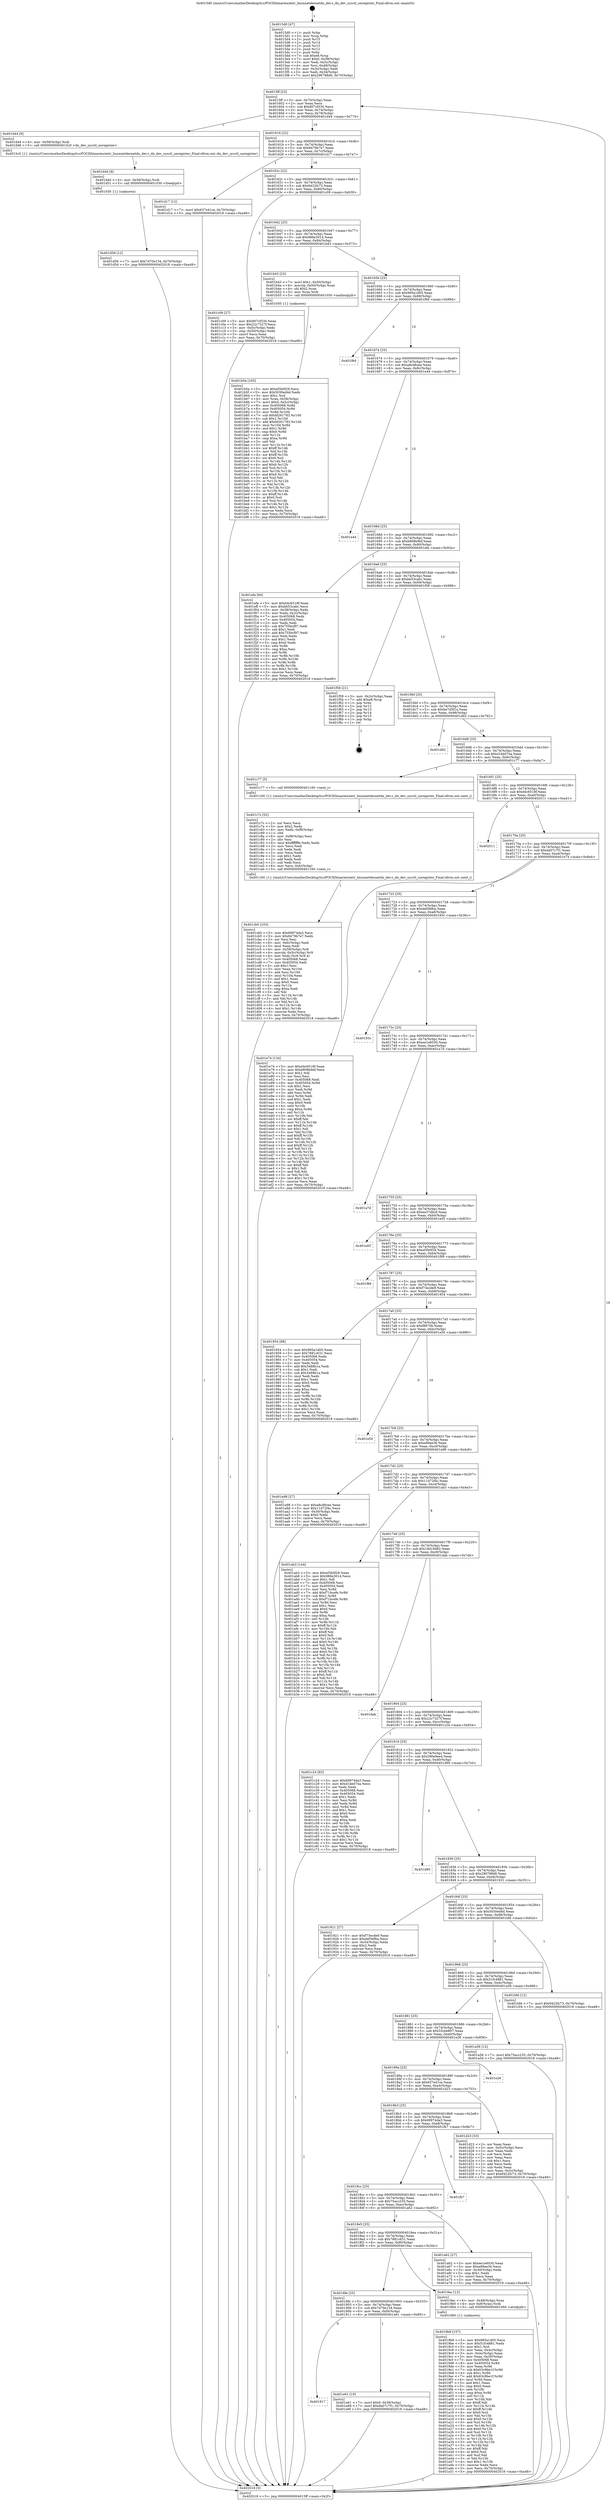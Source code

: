 digraph "0x4015d0" {
  label = "0x4015d0 (/mnt/c/Users/mathe/Desktop/tcc/POCII/binaries/extr_linuxnetdecnetdn_dev.c_dn_dev_sysctl_unregister_Final-ollvm.out::main(0))"
  labelloc = "t"
  node[shape=record]

  Entry [label="",width=0.3,height=0.3,shape=circle,fillcolor=black,style=filled]
  "0x4015ff" [label="{
     0x4015ff [23]\l
     | [instrs]\l
     &nbsp;&nbsp;0x4015ff \<+3\>: mov -0x70(%rbp),%eax\l
     &nbsp;&nbsp;0x401602 \<+2\>: mov %eax,%ecx\l
     &nbsp;&nbsp;0x401604 \<+6\>: sub $0x807cf330,%ecx\l
     &nbsp;&nbsp;0x40160a \<+3\>: mov %eax,-0x74(%rbp)\l
     &nbsp;&nbsp;0x40160d \<+3\>: mov %ecx,-0x78(%rbp)\l
     &nbsp;&nbsp;0x401610 \<+6\>: je 0000000000401d44 \<main+0x774\>\l
  }"]
  "0x401d44" [label="{
     0x401d44 [9]\l
     | [instrs]\l
     &nbsp;&nbsp;0x401d44 \<+4\>: mov -0x58(%rbp),%rdi\l
     &nbsp;&nbsp;0x401d48 \<+5\>: call 00000000004015c0 \<dn_dev_sysctl_unregister\>\l
     | [calls]\l
     &nbsp;&nbsp;0x4015c0 \{1\} (/mnt/c/Users/mathe/Desktop/tcc/POCII/binaries/extr_linuxnetdecnetdn_dev.c_dn_dev_sysctl_unregister_Final-ollvm.out::dn_dev_sysctl_unregister)\l
  }"]
  "0x401616" [label="{
     0x401616 [22]\l
     | [instrs]\l
     &nbsp;&nbsp;0x401616 \<+5\>: jmp 000000000040161b \<main+0x4b\>\l
     &nbsp;&nbsp;0x40161b \<+3\>: mov -0x74(%rbp),%eax\l
     &nbsp;&nbsp;0x40161e \<+5\>: sub $0x8479b7e7,%eax\l
     &nbsp;&nbsp;0x401623 \<+3\>: mov %eax,-0x7c(%rbp)\l
     &nbsp;&nbsp;0x401626 \<+6\>: je 0000000000401d17 \<main+0x747\>\l
  }"]
  Exit [label="",width=0.3,height=0.3,shape=circle,fillcolor=black,style=filled,peripheries=2]
  "0x401d17" [label="{
     0x401d17 [12]\l
     | [instrs]\l
     &nbsp;&nbsp;0x401d17 \<+7\>: movl $0x637e41ce,-0x70(%rbp)\l
     &nbsp;&nbsp;0x401d1e \<+5\>: jmp 0000000000402018 \<main+0xa48\>\l
  }"]
  "0x40162c" [label="{
     0x40162c [22]\l
     | [instrs]\l
     &nbsp;&nbsp;0x40162c \<+5\>: jmp 0000000000401631 \<main+0x61\>\l
     &nbsp;&nbsp;0x401631 \<+3\>: mov -0x74(%rbp),%eax\l
     &nbsp;&nbsp;0x401634 \<+5\>: sub $0x9422fc73,%eax\l
     &nbsp;&nbsp;0x401639 \<+3\>: mov %eax,-0x80(%rbp)\l
     &nbsp;&nbsp;0x40163c \<+6\>: je 0000000000401c09 \<main+0x639\>\l
  }"]
  "0x401917" [label="{
     0x401917\l
  }", style=dashed]
  "0x401c09" [label="{
     0x401c09 [27]\l
     | [instrs]\l
     &nbsp;&nbsp;0x401c09 \<+5\>: mov $0x807cf330,%eax\l
     &nbsp;&nbsp;0x401c0e \<+5\>: mov $0x22c7327f,%ecx\l
     &nbsp;&nbsp;0x401c13 \<+3\>: mov -0x5c(%rbp),%edx\l
     &nbsp;&nbsp;0x401c16 \<+3\>: cmp -0x50(%rbp),%edx\l
     &nbsp;&nbsp;0x401c19 \<+3\>: cmovl %ecx,%eax\l
     &nbsp;&nbsp;0x401c1c \<+3\>: mov %eax,-0x70(%rbp)\l
     &nbsp;&nbsp;0x401c1f \<+5\>: jmp 0000000000402018 \<main+0xa48\>\l
  }"]
  "0x401642" [label="{
     0x401642 [25]\l
     | [instrs]\l
     &nbsp;&nbsp;0x401642 \<+5\>: jmp 0000000000401647 \<main+0x77\>\l
     &nbsp;&nbsp;0x401647 \<+3\>: mov -0x74(%rbp),%eax\l
     &nbsp;&nbsp;0x40164a \<+5\>: sub $0x986e3014,%eax\l
     &nbsp;&nbsp;0x40164f \<+6\>: mov %eax,-0x84(%rbp)\l
     &nbsp;&nbsp;0x401655 \<+6\>: je 0000000000401b43 \<main+0x573\>\l
  }"]
  "0x401e61" [label="{
     0x401e61 [19]\l
     | [instrs]\l
     &nbsp;&nbsp;0x401e61 \<+7\>: movl $0x0,-0x38(%rbp)\l
     &nbsp;&nbsp;0x401e68 \<+7\>: movl $0xda07c7f1,-0x70(%rbp)\l
     &nbsp;&nbsp;0x401e6f \<+5\>: jmp 0000000000402018 \<main+0xa48\>\l
  }"]
  "0x401b43" [label="{
     0x401b43 [23]\l
     | [instrs]\l
     &nbsp;&nbsp;0x401b43 \<+7\>: movl $0x1,-0x50(%rbp)\l
     &nbsp;&nbsp;0x401b4a \<+4\>: movslq -0x50(%rbp),%rax\l
     &nbsp;&nbsp;0x401b4e \<+4\>: shl $0x2,%rax\l
     &nbsp;&nbsp;0x401b52 \<+3\>: mov %rax,%rdi\l
     &nbsp;&nbsp;0x401b55 \<+5\>: call 0000000000401050 \<malloc@plt\>\l
     | [calls]\l
     &nbsp;&nbsp;0x401050 \{1\} (unknown)\l
  }"]
  "0x40165b" [label="{
     0x40165b [25]\l
     | [instrs]\l
     &nbsp;&nbsp;0x40165b \<+5\>: jmp 0000000000401660 \<main+0x90\>\l
     &nbsp;&nbsp;0x401660 \<+3\>: mov -0x74(%rbp),%eax\l
     &nbsp;&nbsp;0x401663 \<+5\>: sub $0x995a1d05,%eax\l
     &nbsp;&nbsp;0x401668 \<+6\>: mov %eax,-0x88(%rbp)\l
     &nbsp;&nbsp;0x40166e \<+6\>: je 0000000000401f6d \<main+0x99d\>\l
  }"]
  "0x401d56" [label="{
     0x401d56 [12]\l
     | [instrs]\l
     &nbsp;&nbsp;0x401d56 \<+7\>: movl $0x7d70e134,-0x70(%rbp)\l
     &nbsp;&nbsp;0x401d5d \<+5\>: jmp 0000000000402018 \<main+0xa48\>\l
  }"]
  "0x401f6d" [label="{
     0x401f6d\l
  }", style=dashed]
  "0x401674" [label="{
     0x401674 [25]\l
     | [instrs]\l
     &nbsp;&nbsp;0x401674 \<+5\>: jmp 0000000000401679 \<main+0xa9\>\l
     &nbsp;&nbsp;0x401679 \<+3\>: mov -0x74(%rbp),%eax\l
     &nbsp;&nbsp;0x40167c \<+5\>: sub $0xa8cd8cee,%eax\l
     &nbsp;&nbsp;0x401681 \<+6\>: mov %eax,-0x8c(%rbp)\l
     &nbsp;&nbsp;0x401687 \<+6\>: je 0000000000401e44 \<main+0x874\>\l
  }"]
  "0x401d4d" [label="{
     0x401d4d [9]\l
     | [instrs]\l
     &nbsp;&nbsp;0x401d4d \<+4\>: mov -0x58(%rbp),%rdi\l
     &nbsp;&nbsp;0x401d51 \<+5\>: call 0000000000401030 \<free@plt\>\l
     | [calls]\l
     &nbsp;&nbsp;0x401030 \{1\} (unknown)\l
  }"]
  "0x401e44" [label="{
     0x401e44\l
  }", style=dashed]
  "0x40168d" [label="{
     0x40168d [25]\l
     | [instrs]\l
     &nbsp;&nbsp;0x40168d \<+5\>: jmp 0000000000401692 \<main+0xc2\>\l
     &nbsp;&nbsp;0x401692 \<+3\>: mov -0x74(%rbp),%eax\l
     &nbsp;&nbsp;0x401695 \<+5\>: sub $0xb808b9ef,%eax\l
     &nbsp;&nbsp;0x40169a \<+6\>: mov %eax,-0x90(%rbp)\l
     &nbsp;&nbsp;0x4016a0 \<+6\>: je 0000000000401efa \<main+0x92a\>\l
  }"]
  "0x401cb0" [label="{
     0x401cb0 [103]\l
     | [instrs]\l
     &nbsp;&nbsp;0x401cb0 \<+5\>: mov $0x69974da3,%ecx\l
     &nbsp;&nbsp;0x401cb5 \<+5\>: mov $0x8479b7e7,%edx\l
     &nbsp;&nbsp;0x401cba \<+2\>: xor %esi,%esi\l
     &nbsp;&nbsp;0x401cbc \<+6\>: mov -0xfc(%rbp),%edi\l
     &nbsp;&nbsp;0x401cc2 \<+3\>: imul %eax,%edi\l
     &nbsp;&nbsp;0x401cc5 \<+4\>: mov -0x58(%rbp),%r8\l
     &nbsp;&nbsp;0x401cc9 \<+4\>: movslq -0x5c(%rbp),%r9\l
     &nbsp;&nbsp;0x401ccd \<+4\>: mov %edi,(%r8,%r9,4)\l
     &nbsp;&nbsp;0x401cd1 \<+7\>: mov 0x405068,%eax\l
     &nbsp;&nbsp;0x401cd8 \<+7\>: mov 0x405054,%edi\l
     &nbsp;&nbsp;0x401cdf \<+3\>: sub $0x1,%esi\l
     &nbsp;&nbsp;0x401ce2 \<+3\>: mov %eax,%r10d\l
     &nbsp;&nbsp;0x401ce5 \<+3\>: add %esi,%r10d\l
     &nbsp;&nbsp;0x401ce8 \<+4\>: imul %r10d,%eax\l
     &nbsp;&nbsp;0x401cec \<+3\>: and $0x1,%eax\l
     &nbsp;&nbsp;0x401cef \<+3\>: cmp $0x0,%eax\l
     &nbsp;&nbsp;0x401cf2 \<+4\>: sete %r11b\l
     &nbsp;&nbsp;0x401cf6 \<+3\>: cmp $0xa,%edi\l
     &nbsp;&nbsp;0x401cf9 \<+3\>: setl %bl\l
     &nbsp;&nbsp;0x401cfc \<+3\>: mov %r11b,%r14b\l
     &nbsp;&nbsp;0x401cff \<+3\>: and %bl,%r14b\l
     &nbsp;&nbsp;0x401d02 \<+3\>: xor %bl,%r11b\l
     &nbsp;&nbsp;0x401d05 \<+3\>: or %r11b,%r14b\l
     &nbsp;&nbsp;0x401d08 \<+4\>: test $0x1,%r14b\l
     &nbsp;&nbsp;0x401d0c \<+3\>: cmovne %edx,%ecx\l
     &nbsp;&nbsp;0x401d0f \<+3\>: mov %ecx,-0x70(%rbp)\l
     &nbsp;&nbsp;0x401d12 \<+5\>: jmp 0000000000402018 \<main+0xa48\>\l
  }"]
  "0x401efa" [label="{
     0x401efa [94]\l
     | [instrs]\l
     &nbsp;&nbsp;0x401efa \<+5\>: mov $0xd4c6518f,%eax\l
     &nbsp;&nbsp;0x401eff \<+5\>: mov $0xbb53cabc,%ecx\l
     &nbsp;&nbsp;0x401f04 \<+3\>: mov -0x38(%rbp),%edx\l
     &nbsp;&nbsp;0x401f07 \<+3\>: mov %edx,-0x2c(%rbp)\l
     &nbsp;&nbsp;0x401f0a \<+7\>: mov 0x405068,%edx\l
     &nbsp;&nbsp;0x401f11 \<+7\>: mov 0x405054,%esi\l
     &nbsp;&nbsp;0x401f18 \<+2\>: mov %edx,%edi\l
     &nbsp;&nbsp;0x401f1a \<+6\>: sub $0x755bcf97,%edi\l
     &nbsp;&nbsp;0x401f20 \<+3\>: sub $0x1,%edi\l
     &nbsp;&nbsp;0x401f23 \<+6\>: add $0x755bcf97,%edi\l
     &nbsp;&nbsp;0x401f29 \<+3\>: imul %edi,%edx\l
     &nbsp;&nbsp;0x401f2c \<+3\>: and $0x1,%edx\l
     &nbsp;&nbsp;0x401f2f \<+3\>: cmp $0x0,%edx\l
     &nbsp;&nbsp;0x401f32 \<+4\>: sete %r8b\l
     &nbsp;&nbsp;0x401f36 \<+3\>: cmp $0xa,%esi\l
     &nbsp;&nbsp;0x401f39 \<+4\>: setl %r9b\l
     &nbsp;&nbsp;0x401f3d \<+3\>: mov %r8b,%r10b\l
     &nbsp;&nbsp;0x401f40 \<+3\>: and %r9b,%r10b\l
     &nbsp;&nbsp;0x401f43 \<+3\>: xor %r9b,%r8b\l
     &nbsp;&nbsp;0x401f46 \<+3\>: or %r8b,%r10b\l
     &nbsp;&nbsp;0x401f49 \<+4\>: test $0x1,%r10b\l
     &nbsp;&nbsp;0x401f4d \<+3\>: cmovne %ecx,%eax\l
     &nbsp;&nbsp;0x401f50 \<+3\>: mov %eax,-0x70(%rbp)\l
     &nbsp;&nbsp;0x401f53 \<+5\>: jmp 0000000000402018 \<main+0xa48\>\l
  }"]
  "0x4016a6" [label="{
     0x4016a6 [25]\l
     | [instrs]\l
     &nbsp;&nbsp;0x4016a6 \<+5\>: jmp 00000000004016ab \<main+0xdb\>\l
     &nbsp;&nbsp;0x4016ab \<+3\>: mov -0x74(%rbp),%eax\l
     &nbsp;&nbsp;0x4016ae \<+5\>: sub $0xbb53cabc,%eax\l
     &nbsp;&nbsp;0x4016b3 \<+6\>: mov %eax,-0x94(%rbp)\l
     &nbsp;&nbsp;0x4016b9 \<+6\>: je 0000000000401f58 \<main+0x988\>\l
  }"]
  "0x401c7c" [label="{
     0x401c7c [52]\l
     | [instrs]\l
     &nbsp;&nbsp;0x401c7c \<+2\>: xor %ecx,%ecx\l
     &nbsp;&nbsp;0x401c7e \<+5\>: mov $0x2,%edx\l
     &nbsp;&nbsp;0x401c83 \<+6\>: mov %edx,-0xf8(%rbp)\l
     &nbsp;&nbsp;0x401c89 \<+1\>: cltd\l
     &nbsp;&nbsp;0x401c8a \<+6\>: mov -0xf8(%rbp),%esi\l
     &nbsp;&nbsp;0x401c90 \<+2\>: idiv %esi\l
     &nbsp;&nbsp;0x401c92 \<+6\>: imul $0xfffffffe,%edx,%edx\l
     &nbsp;&nbsp;0x401c98 \<+2\>: mov %ecx,%edi\l
     &nbsp;&nbsp;0x401c9a \<+2\>: sub %edx,%edi\l
     &nbsp;&nbsp;0x401c9c \<+2\>: mov %ecx,%edx\l
     &nbsp;&nbsp;0x401c9e \<+3\>: sub $0x1,%edx\l
     &nbsp;&nbsp;0x401ca1 \<+2\>: add %edx,%edi\l
     &nbsp;&nbsp;0x401ca3 \<+2\>: sub %edi,%ecx\l
     &nbsp;&nbsp;0x401ca5 \<+6\>: mov %ecx,-0xfc(%rbp)\l
     &nbsp;&nbsp;0x401cab \<+5\>: call 0000000000401160 \<next_i\>\l
     | [calls]\l
     &nbsp;&nbsp;0x401160 \{1\} (/mnt/c/Users/mathe/Desktop/tcc/POCII/binaries/extr_linuxnetdecnetdn_dev.c_dn_dev_sysctl_unregister_Final-ollvm.out::next_i)\l
  }"]
  "0x401f58" [label="{
     0x401f58 [21]\l
     | [instrs]\l
     &nbsp;&nbsp;0x401f58 \<+3\>: mov -0x2c(%rbp),%eax\l
     &nbsp;&nbsp;0x401f5b \<+7\>: add $0xe8,%rsp\l
     &nbsp;&nbsp;0x401f62 \<+1\>: pop %rbx\l
     &nbsp;&nbsp;0x401f63 \<+2\>: pop %r12\l
     &nbsp;&nbsp;0x401f65 \<+2\>: pop %r13\l
     &nbsp;&nbsp;0x401f67 \<+2\>: pop %r14\l
     &nbsp;&nbsp;0x401f69 \<+2\>: pop %r15\l
     &nbsp;&nbsp;0x401f6b \<+1\>: pop %rbp\l
     &nbsp;&nbsp;0x401f6c \<+1\>: ret\l
  }"]
  "0x4016bf" [label="{
     0x4016bf [25]\l
     | [instrs]\l
     &nbsp;&nbsp;0x4016bf \<+5\>: jmp 00000000004016c4 \<main+0xf4\>\l
     &nbsp;&nbsp;0x4016c4 \<+3\>: mov -0x74(%rbp),%eax\l
     &nbsp;&nbsp;0x4016c7 \<+5\>: sub $0xbe7d5f1a,%eax\l
     &nbsp;&nbsp;0x4016cc \<+6\>: mov %eax,-0x98(%rbp)\l
     &nbsp;&nbsp;0x4016d2 \<+6\>: je 0000000000401d62 \<main+0x792\>\l
  }"]
  "0x401b5a" [label="{
     0x401b5a [163]\l
     | [instrs]\l
     &nbsp;&nbsp;0x401b5a \<+5\>: mov $0xef3b0f29,%ecx\l
     &nbsp;&nbsp;0x401b5f \<+5\>: mov $0x5030ed4d,%edx\l
     &nbsp;&nbsp;0x401b64 \<+3\>: mov $0x1,%sil\l
     &nbsp;&nbsp;0x401b67 \<+4\>: mov %rax,-0x58(%rbp)\l
     &nbsp;&nbsp;0x401b6b \<+7\>: movl $0x0,-0x5c(%rbp)\l
     &nbsp;&nbsp;0x401b72 \<+8\>: mov 0x405068,%r8d\l
     &nbsp;&nbsp;0x401b7a \<+8\>: mov 0x405054,%r9d\l
     &nbsp;&nbsp;0x401b82 \<+3\>: mov %r8d,%r10d\l
     &nbsp;&nbsp;0x401b85 \<+7\>: sub $0xfd261783,%r10d\l
     &nbsp;&nbsp;0x401b8c \<+4\>: sub $0x1,%r10d\l
     &nbsp;&nbsp;0x401b90 \<+7\>: add $0xfd261783,%r10d\l
     &nbsp;&nbsp;0x401b97 \<+4\>: imul %r10d,%r8d\l
     &nbsp;&nbsp;0x401b9b \<+4\>: and $0x1,%r8d\l
     &nbsp;&nbsp;0x401b9f \<+4\>: cmp $0x0,%r8d\l
     &nbsp;&nbsp;0x401ba3 \<+4\>: sete %r11b\l
     &nbsp;&nbsp;0x401ba7 \<+4\>: cmp $0xa,%r9d\l
     &nbsp;&nbsp;0x401bab \<+3\>: setl %bl\l
     &nbsp;&nbsp;0x401bae \<+3\>: mov %r11b,%r14b\l
     &nbsp;&nbsp;0x401bb1 \<+4\>: xor $0xff,%r14b\l
     &nbsp;&nbsp;0x401bb5 \<+3\>: mov %bl,%r15b\l
     &nbsp;&nbsp;0x401bb8 \<+4\>: xor $0xff,%r15b\l
     &nbsp;&nbsp;0x401bbc \<+4\>: xor $0x0,%sil\l
     &nbsp;&nbsp;0x401bc0 \<+3\>: mov %r14b,%r12b\l
     &nbsp;&nbsp;0x401bc3 \<+4\>: and $0x0,%r12b\l
     &nbsp;&nbsp;0x401bc7 \<+3\>: and %sil,%r11b\l
     &nbsp;&nbsp;0x401bca \<+3\>: mov %r15b,%r13b\l
     &nbsp;&nbsp;0x401bcd \<+4\>: and $0x0,%r13b\l
     &nbsp;&nbsp;0x401bd1 \<+3\>: and %sil,%bl\l
     &nbsp;&nbsp;0x401bd4 \<+3\>: or %r11b,%r12b\l
     &nbsp;&nbsp;0x401bd7 \<+3\>: or %bl,%r13b\l
     &nbsp;&nbsp;0x401bda \<+3\>: xor %r13b,%r12b\l
     &nbsp;&nbsp;0x401bdd \<+3\>: or %r15b,%r14b\l
     &nbsp;&nbsp;0x401be0 \<+4\>: xor $0xff,%r14b\l
     &nbsp;&nbsp;0x401be4 \<+4\>: or $0x0,%sil\l
     &nbsp;&nbsp;0x401be8 \<+3\>: and %sil,%r14b\l
     &nbsp;&nbsp;0x401beb \<+3\>: or %r14b,%r12b\l
     &nbsp;&nbsp;0x401bee \<+4\>: test $0x1,%r12b\l
     &nbsp;&nbsp;0x401bf2 \<+3\>: cmovne %edx,%ecx\l
     &nbsp;&nbsp;0x401bf5 \<+3\>: mov %ecx,-0x70(%rbp)\l
     &nbsp;&nbsp;0x401bf8 \<+5\>: jmp 0000000000402018 \<main+0xa48\>\l
  }"]
  "0x401d62" [label="{
     0x401d62\l
  }", style=dashed]
  "0x4016d8" [label="{
     0x4016d8 [25]\l
     | [instrs]\l
     &nbsp;&nbsp;0x4016d8 \<+5\>: jmp 00000000004016dd \<main+0x10d\>\l
     &nbsp;&nbsp;0x4016dd \<+3\>: mov -0x74(%rbp),%eax\l
     &nbsp;&nbsp;0x4016e0 \<+5\>: sub $0xd1bb07ea,%eax\l
     &nbsp;&nbsp;0x4016e5 \<+6\>: mov %eax,-0x9c(%rbp)\l
     &nbsp;&nbsp;0x4016eb \<+6\>: je 0000000000401c77 \<main+0x6a7\>\l
  }"]
  "0x4019b9" [label="{
     0x4019b9 [157]\l
     | [instrs]\l
     &nbsp;&nbsp;0x4019b9 \<+5\>: mov $0x995a1d05,%ecx\l
     &nbsp;&nbsp;0x4019be \<+5\>: mov $0x51fc4881,%edx\l
     &nbsp;&nbsp;0x4019c3 \<+3\>: mov $0x1,%sil\l
     &nbsp;&nbsp;0x4019c6 \<+3\>: mov %eax,-0x4c(%rbp)\l
     &nbsp;&nbsp;0x4019c9 \<+3\>: mov -0x4c(%rbp),%eax\l
     &nbsp;&nbsp;0x4019cc \<+3\>: mov %eax,-0x30(%rbp)\l
     &nbsp;&nbsp;0x4019cf \<+7\>: mov 0x405068,%eax\l
     &nbsp;&nbsp;0x4019d6 \<+8\>: mov 0x405054,%r8d\l
     &nbsp;&nbsp;0x4019de \<+3\>: mov %eax,%r9d\l
     &nbsp;&nbsp;0x4019e1 \<+7\>: sub $0x63c9be1f,%r9d\l
     &nbsp;&nbsp;0x4019e8 \<+4\>: sub $0x1,%r9d\l
     &nbsp;&nbsp;0x4019ec \<+7\>: add $0x63c9be1f,%r9d\l
     &nbsp;&nbsp;0x4019f3 \<+4\>: imul %r9d,%eax\l
     &nbsp;&nbsp;0x4019f7 \<+3\>: and $0x1,%eax\l
     &nbsp;&nbsp;0x4019fa \<+3\>: cmp $0x0,%eax\l
     &nbsp;&nbsp;0x4019fd \<+4\>: sete %r10b\l
     &nbsp;&nbsp;0x401a01 \<+4\>: cmp $0xa,%r8d\l
     &nbsp;&nbsp;0x401a05 \<+4\>: setl %r11b\l
     &nbsp;&nbsp;0x401a09 \<+3\>: mov %r10b,%bl\l
     &nbsp;&nbsp;0x401a0c \<+3\>: xor $0xff,%bl\l
     &nbsp;&nbsp;0x401a0f \<+3\>: mov %r11b,%r14b\l
     &nbsp;&nbsp;0x401a12 \<+4\>: xor $0xff,%r14b\l
     &nbsp;&nbsp;0x401a16 \<+4\>: xor $0x0,%sil\l
     &nbsp;&nbsp;0x401a1a \<+3\>: mov %bl,%r15b\l
     &nbsp;&nbsp;0x401a1d \<+4\>: and $0x0,%r15b\l
     &nbsp;&nbsp;0x401a21 \<+3\>: and %sil,%r10b\l
     &nbsp;&nbsp;0x401a24 \<+3\>: mov %r14b,%r12b\l
     &nbsp;&nbsp;0x401a27 \<+4\>: and $0x0,%r12b\l
     &nbsp;&nbsp;0x401a2b \<+3\>: and %sil,%r11b\l
     &nbsp;&nbsp;0x401a2e \<+3\>: or %r10b,%r15b\l
     &nbsp;&nbsp;0x401a31 \<+3\>: or %r11b,%r12b\l
     &nbsp;&nbsp;0x401a34 \<+3\>: xor %r12b,%r15b\l
     &nbsp;&nbsp;0x401a37 \<+3\>: or %r14b,%bl\l
     &nbsp;&nbsp;0x401a3a \<+3\>: xor $0xff,%bl\l
     &nbsp;&nbsp;0x401a3d \<+4\>: or $0x0,%sil\l
     &nbsp;&nbsp;0x401a41 \<+3\>: and %sil,%bl\l
     &nbsp;&nbsp;0x401a44 \<+3\>: or %bl,%r15b\l
     &nbsp;&nbsp;0x401a47 \<+4\>: test $0x1,%r15b\l
     &nbsp;&nbsp;0x401a4b \<+3\>: cmovne %edx,%ecx\l
     &nbsp;&nbsp;0x401a4e \<+3\>: mov %ecx,-0x70(%rbp)\l
     &nbsp;&nbsp;0x401a51 \<+5\>: jmp 0000000000402018 \<main+0xa48\>\l
  }"]
  "0x401c77" [label="{
     0x401c77 [5]\l
     | [instrs]\l
     &nbsp;&nbsp;0x401c77 \<+5\>: call 0000000000401160 \<next_i\>\l
     | [calls]\l
     &nbsp;&nbsp;0x401160 \{1\} (/mnt/c/Users/mathe/Desktop/tcc/POCII/binaries/extr_linuxnetdecnetdn_dev.c_dn_dev_sysctl_unregister_Final-ollvm.out::next_i)\l
  }"]
  "0x4016f1" [label="{
     0x4016f1 [25]\l
     | [instrs]\l
     &nbsp;&nbsp;0x4016f1 \<+5\>: jmp 00000000004016f6 \<main+0x126\>\l
     &nbsp;&nbsp;0x4016f6 \<+3\>: mov -0x74(%rbp),%eax\l
     &nbsp;&nbsp;0x4016f9 \<+5\>: sub $0xd4c6518f,%eax\l
     &nbsp;&nbsp;0x4016fe \<+6\>: mov %eax,-0xa0(%rbp)\l
     &nbsp;&nbsp;0x401704 \<+6\>: je 0000000000402011 \<main+0xa41\>\l
  }"]
  "0x4018fe" [label="{
     0x4018fe [25]\l
     | [instrs]\l
     &nbsp;&nbsp;0x4018fe \<+5\>: jmp 0000000000401903 \<main+0x333\>\l
     &nbsp;&nbsp;0x401903 \<+3\>: mov -0x74(%rbp),%eax\l
     &nbsp;&nbsp;0x401906 \<+5\>: sub $0x7d70e134,%eax\l
     &nbsp;&nbsp;0x40190b \<+6\>: mov %eax,-0xf4(%rbp)\l
     &nbsp;&nbsp;0x401911 \<+6\>: je 0000000000401e61 \<main+0x891\>\l
  }"]
  "0x402011" [label="{
     0x402011\l
  }", style=dashed]
  "0x40170a" [label="{
     0x40170a [25]\l
     | [instrs]\l
     &nbsp;&nbsp;0x40170a \<+5\>: jmp 000000000040170f \<main+0x13f\>\l
     &nbsp;&nbsp;0x40170f \<+3\>: mov -0x74(%rbp),%eax\l
     &nbsp;&nbsp;0x401712 \<+5\>: sub $0xda07c7f1,%eax\l
     &nbsp;&nbsp;0x401717 \<+6\>: mov %eax,-0xa4(%rbp)\l
     &nbsp;&nbsp;0x40171d \<+6\>: je 0000000000401e74 \<main+0x8a4\>\l
  }"]
  "0x4019ac" [label="{
     0x4019ac [13]\l
     | [instrs]\l
     &nbsp;&nbsp;0x4019ac \<+4\>: mov -0x48(%rbp),%rax\l
     &nbsp;&nbsp;0x4019b0 \<+4\>: mov 0x8(%rax),%rdi\l
     &nbsp;&nbsp;0x4019b4 \<+5\>: call 0000000000401060 \<atoi@plt\>\l
     | [calls]\l
     &nbsp;&nbsp;0x401060 \{1\} (unknown)\l
  }"]
  "0x401e74" [label="{
     0x401e74 [134]\l
     | [instrs]\l
     &nbsp;&nbsp;0x401e74 \<+5\>: mov $0xd4c6518f,%eax\l
     &nbsp;&nbsp;0x401e79 \<+5\>: mov $0xb808b9ef,%ecx\l
     &nbsp;&nbsp;0x401e7e \<+2\>: mov $0x1,%dl\l
     &nbsp;&nbsp;0x401e80 \<+2\>: xor %esi,%esi\l
     &nbsp;&nbsp;0x401e82 \<+7\>: mov 0x405068,%edi\l
     &nbsp;&nbsp;0x401e89 \<+8\>: mov 0x405054,%r8d\l
     &nbsp;&nbsp;0x401e91 \<+3\>: sub $0x1,%esi\l
     &nbsp;&nbsp;0x401e94 \<+3\>: mov %edi,%r9d\l
     &nbsp;&nbsp;0x401e97 \<+3\>: add %esi,%r9d\l
     &nbsp;&nbsp;0x401e9a \<+4\>: imul %r9d,%edi\l
     &nbsp;&nbsp;0x401e9e \<+3\>: and $0x1,%edi\l
     &nbsp;&nbsp;0x401ea1 \<+3\>: cmp $0x0,%edi\l
     &nbsp;&nbsp;0x401ea4 \<+4\>: sete %r10b\l
     &nbsp;&nbsp;0x401ea8 \<+4\>: cmp $0xa,%r8d\l
     &nbsp;&nbsp;0x401eac \<+4\>: setl %r11b\l
     &nbsp;&nbsp;0x401eb0 \<+3\>: mov %r10b,%bl\l
     &nbsp;&nbsp;0x401eb3 \<+3\>: xor $0xff,%bl\l
     &nbsp;&nbsp;0x401eb6 \<+3\>: mov %r11b,%r14b\l
     &nbsp;&nbsp;0x401eb9 \<+4\>: xor $0xff,%r14b\l
     &nbsp;&nbsp;0x401ebd \<+3\>: xor $0x1,%dl\l
     &nbsp;&nbsp;0x401ec0 \<+3\>: mov %bl,%r15b\l
     &nbsp;&nbsp;0x401ec3 \<+4\>: and $0xff,%r15b\l
     &nbsp;&nbsp;0x401ec7 \<+3\>: and %dl,%r10b\l
     &nbsp;&nbsp;0x401eca \<+3\>: mov %r14b,%r12b\l
     &nbsp;&nbsp;0x401ecd \<+4\>: and $0xff,%r12b\l
     &nbsp;&nbsp;0x401ed1 \<+3\>: and %dl,%r11b\l
     &nbsp;&nbsp;0x401ed4 \<+3\>: or %r10b,%r15b\l
     &nbsp;&nbsp;0x401ed7 \<+3\>: or %r11b,%r12b\l
     &nbsp;&nbsp;0x401eda \<+3\>: xor %r12b,%r15b\l
     &nbsp;&nbsp;0x401edd \<+3\>: or %r14b,%bl\l
     &nbsp;&nbsp;0x401ee0 \<+3\>: xor $0xff,%bl\l
     &nbsp;&nbsp;0x401ee3 \<+3\>: or $0x1,%dl\l
     &nbsp;&nbsp;0x401ee6 \<+2\>: and %dl,%bl\l
     &nbsp;&nbsp;0x401ee8 \<+3\>: or %bl,%r15b\l
     &nbsp;&nbsp;0x401eeb \<+4\>: test $0x1,%r15b\l
     &nbsp;&nbsp;0x401eef \<+3\>: cmovne %ecx,%eax\l
     &nbsp;&nbsp;0x401ef2 \<+3\>: mov %eax,-0x70(%rbp)\l
     &nbsp;&nbsp;0x401ef5 \<+5\>: jmp 0000000000402018 \<main+0xa48\>\l
  }"]
  "0x401723" [label="{
     0x401723 [25]\l
     | [instrs]\l
     &nbsp;&nbsp;0x401723 \<+5\>: jmp 0000000000401728 \<main+0x158\>\l
     &nbsp;&nbsp;0x401728 \<+3\>: mov -0x74(%rbp),%eax\l
     &nbsp;&nbsp;0x40172b \<+5\>: sub $0xdef36fba,%eax\l
     &nbsp;&nbsp;0x401730 \<+6\>: mov %eax,-0xa8(%rbp)\l
     &nbsp;&nbsp;0x401736 \<+6\>: je 000000000040193c \<main+0x36c\>\l
  }"]
  "0x4018e5" [label="{
     0x4018e5 [25]\l
     | [instrs]\l
     &nbsp;&nbsp;0x4018e5 \<+5\>: jmp 00000000004018ea \<main+0x31a\>\l
     &nbsp;&nbsp;0x4018ea \<+3\>: mov -0x74(%rbp),%eax\l
     &nbsp;&nbsp;0x4018ed \<+5\>: sub $0x7881c631,%eax\l
     &nbsp;&nbsp;0x4018f2 \<+6\>: mov %eax,-0xf0(%rbp)\l
     &nbsp;&nbsp;0x4018f8 \<+6\>: je 00000000004019ac \<main+0x3dc\>\l
  }"]
  "0x40193c" [label="{
     0x40193c\l
  }", style=dashed]
  "0x40173c" [label="{
     0x40173c [25]\l
     | [instrs]\l
     &nbsp;&nbsp;0x40173c \<+5\>: jmp 0000000000401741 \<main+0x171\>\l
     &nbsp;&nbsp;0x401741 \<+3\>: mov -0x74(%rbp),%eax\l
     &nbsp;&nbsp;0x401744 \<+5\>: sub $0xee1e6030,%eax\l
     &nbsp;&nbsp;0x401749 \<+6\>: mov %eax,-0xac(%rbp)\l
     &nbsp;&nbsp;0x40174f \<+6\>: je 0000000000401a7d \<main+0x4ad\>\l
  }"]
  "0x401a62" [label="{
     0x401a62 [27]\l
     | [instrs]\l
     &nbsp;&nbsp;0x401a62 \<+5\>: mov $0xee1e6030,%eax\l
     &nbsp;&nbsp;0x401a67 \<+5\>: mov $0xe89ee36,%ecx\l
     &nbsp;&nbsp;0x401a6c \<+3\>: mov -0x30(%rbp),%edx\l
     &nbsp;&nbsp;0x401a6f \<+3\>: cmp $0x1,%edx\l
     &nbsp;&nbsp;0x401a72 \<+3\>: cmovl %ecx,%eax\l
     &nbsp;&nbsp;0x401a75 \<+3\>: mov %eax,-0x70(%rbp)\l
     &nbsp;&nbsp;0x401a78 \<+5\>: jmp 0000000000402018 \<main+0xa48\>\l
  }"]
  "0x401a7d" [label="{
     0x401a7d\l
  }", style=dashed]
  "0x401755" [label="{
     0x401755 [25]\l
     | [instrs]\l
     &nbsp;&nbsp;0x401755 \<+5\>: jmp 000000000040175a \<main+0x18a\>\l
     &nbsp;&nbsp;0x40175a \<+3\>: mov -0x74(%rbp),%eax\l
     &nbsp;&nbsp;0x40175d \<+5\>: sub $0xee37dbc0,%eax\l
     &nbsp;&nbsp;0x401762 \<+6\>: mov %eax,-0xb0(%rbp)\l
     &nbsp;&nbsp;0x401768 \<+6\>: je 0000000000401e05 \<main+0x835\>\l
  }"]
  "0x4018cc" [label="{
     0x4018cc [25]\l
     | [instrs]\l
     &nbsp;&nbsp;0x4018cc \<+5\>: jmp 00000000004018d1 \<main+0x301\>\l
     &nbsp;&nbsp;0x4018d1 \<+3\>: mov -0x74(%rbp),%eax\l
     &nbsp;&nbsp;0x4018d4 \<+5\>: sub $0x75acc235,%eax\l
     &nbsp;&nbsp;0x4018d9 \<+6\>: mov %eax,-0xec(%rbp)\l
     &nbsp;&nbsp;0x4018df \<+6\>: je 0000000000401a62 \<main+0x492\>\l
  }"]
  "0x401e05" [label="{
     0x401e05\l
  }", style=dashed]
  "0x40176e" [label="{
     0x40176e [25]\l
     | [instrs]\l
     &nbsp;&nbsp;0x40176e \<+5\>: jmp 0000000000401773 \<main+0x1a3\>\l
     &nbsp;&nbsp;0x401773 \<+3\>: mov -0x74(%rbp),%eax\l
     &nbsp;&nbsp;0x401776 \<+5\>: sub $0xef3b0f29,%eax\l
     &nbsp;&nbsp;0x40177b \<+6\>: mov %eax,-0xb4(%rbp)\l
     &nbsp;&nbsp;0x401781 \<+6\>: je 0000000000401f89 \<main+0x9b9\>\l
  }"]
  "0x401fb7" [label="{
     0x401fb7\l
  }", style=dashed]
  "0x401f89" [label="{
     0x401f89\l
  }", style=dashed]
  "0x401787" [label="{
     0x401787 [25]\l
     | [instrs]\l
     &nbsp;&nbsp;0x401787 \<+5\>: jmp 000000000040178c \<main+0x1bc\>\l
     &nbsp;&nbsp;0x40178c \<+3\>: mov -0x74(%rbp),%eax\l
     &nbsp;&nbsp;0x40178f \<+5\>: sub $0xf73ecde9,%eax\l
     &nbsp;&nbsp;0x401794 \<+6\>: mov %eax,-0xb8(%rbp)\l
     &nbsp;&nbsp;0x40179a \<+6\>: je 0000000000401954 \<main+0x384\>\l
  }"]
  "0x4018b3" [label="{
     0x4018b3 [25]\l
     | [instrs]\l
     &nbsp;&nbsp;0x4018b3 \<+5\>: jmp 00000000004018b8 \<main+0x2e8\>\l
     &nbsp;&nbsp;0x4018b8 \<+3\>: mov -0x74(%rbp),%eax\l
     &nbsp;&nbsp;0x4018bb \<+5\>: sub $0x69974da3,%eax\l
     &nbsp;&nbsp;0x4018c0 \<+6\>: mov %eax,-0xe8(%rbp)\l
     &nbsp;&nbsp;0x4018c6 \<+6\>: je 0000000000401fb7 \<main+0x9e7\>\l
  }"]
  "0x401954" [label="{
     0x401954 [88]\l
     | [instrs]\l
     &nbsp;&nbsp;0x401954 \<+5\>: mov $0x995a1d05,%eax\l
     &nbsp;&nbsp;0x401959 \<+5\>: mov $0x7881c631,%ecx\l
     &nbsp;&nbsp;0x40195e \<+7\>: mov 0x405068,%edx\l
     &nbsp;&nbsp;0x401965 \<+7\>: mov 0x405054,%esi\l
     &nbsp;&nbsp;0x40196c \<+2\>: mov %edx,%edi\l
     &nbsp;&nbsp;0x40196e \<+6\>: add $0x3488b1a,%edi\l
     &nbsp;&nbsp;0x401974 \<+3\>: sub $0x1,%edi\l
     &nbsp;&nbsp;0x401977 \<+6\>: sub $0x3488b1a,%edi\l
     &nbsp;&nbsp;0x40197d \<+3\>: imul %edi,%edx\l
     &nbsp;&nbsp;0x401980 \<+3\>: and $0x1,%edx\l
     &nbsp;&nbsp;0x401983 \<+3\>: cmp $0x0,%edx\l
     &nbsp;&nbsp;0x401986 \<+4\>: sete %r8b\l
     &nbsp;&nbsp;0x40198a \<+3\>: cmp $0xa,%esi\l
     &nbsp;&nbsp;0x40198d \<+4\>: setl %r9b\l
     &nbsp;&nbsp;0x401991 \<+3\>: mov %r8b,%r10b\l
     &nbsp;&nbsp;0x401994 \<+3\>: and %r9b,%r10b\l
     &nbsp;&nbsp;0x401997 \<+3\>: xor %r9b,%r8b\l
     &nbsp;&nbsp;0x40199a \<+3\>: or %r8b,%r10b\l
     &nbsp;&nbsp;0x40199d \<+4\>: test $0x1,%r10b\l
     &nbsp;&nbsp;0x4019a1 \<+3\>: cmovne %ecx,%eax\l
     &nbsp;&nbsp;0x4019a4 \<+3\>: mov %eax,-0x70(%rbp)\l
     &nbsp;&nbsp;0x4019a7 \<+5\>: jmp 0000000000402018 \<main+0xa48\>\l
  }"]
  "0x4017a0" [label="{
     0x4017a0 [25]\l
     | [instrs]\l
     &nbsp;&nbsp;0x4017a0 \<+5\>: jmp 00000000004017a5 \<main+0x1d5\>\l
     &nbsp;&nbsp;0x4017a5 \<+3\>: mov -0x74(%rbp),%eax\l
     &nbsp;&nbsp;0x4017a8 \<+5\>: sub $0xf8670b,%eax\l
     &nbsp;&nbsp;0x4017ad \<+6\>: mov %eax,-0xbc(%rbp)\l
     &nbsp;&nbsp;0x4017b3 \<+6\>: je 0000000000401e50 \<main+0x880\>\l
  }"]
  "0x401d23" [label="{
     0x401d23 [33]\l
     | [instrs]\l
     &nbsp;&nbsp;0x401d23 \<+2\>: xor %eax,%eax\l
     &nbsp;&nbsp;0x401d25 \<+3\>: mov -0x5c(%rbp),%ecx\l
     &nbsp;&nbsp;0x401d28 \<+2\>: mov %eax,%edx\l
     &nbsp;&nbsp;0x401d2a \<+2\>: sub %ecx,%edx\l
     &nbsp;&nbsp;0x401d2c \<+2\>: mov %eax,%ecx\l
     &nbsp;&nbsp;0x401d2e \<+3\>: sub $0x1,%ecx\l
     &nbsp;&nbsp;0x401d31 \<+2\>: add %ecx,%edx\l
     &nbsp;&nbsp;0x401d33 \<+2\>: sub %edx,%eax\l
     &nbsp;&nbsp;0x401d35 \<+3\>: mov %eax,-0x5c(%rbp)\l
     &nbsp;&nbsp;0x401d38 \<+7\>: movl $0x9422fc73,-0x70(%rbp)\l
     &nbsp;&nbsp;0x401d3f \<+5\>: jmp 0000000000402018 \<main+0xa48\>\l
  }"]
  "0x401e50" [label="{
     0x401e50\l
  }", style=dashed]
  "0x4017b9" [label="{
     0x4017b9 [25]\l
     | [instrs]\l
     &nbsp;&nbsp;0x4017b9 \<+5\>: jmp 00000000004017be \<main+0x1ee\>\l
     &nbsp;&nbsp;0x4017be \<+3\>: mov -0x74(%rbp),%eax\l
     &nbsp;&nbsp;0x4017c1 \<+5\>: sub $0xe89ee36,%eax\l
     &nbsp;&nbsp;0x4017c6 \<+6\>: mov %eax,-0xc0(%rbp)\l
     &nbsp;&nbsp;0x4017cc \<+6\>: je 0000000000401a98 \<main+0x4c8\>\l
  }"]
  "0x40189a" [label="{
     0x40189a [25]\l
     | [instrs]\l
     &nbsp;&nbsp;0x40189a \<+5\>: jmp 000000000040189f \<main+0x2cf\>\l
     &nbsp;&nbsp;0x40189f \<+3\>: mov -0x74(%rbp),%eax\l
     &nbsp;&nbsp;0x4018a2 \<+5\>: sub $0x637e41ce,%eax\l
     &nbsp;&nbsp;0x4018a7 \<+6\>: mov %eax,-0xe4(%rbp)\l
     &nbsp;&nbsp;0x4018ad \<+6\>: je 0000000000401d23 \<main+0x753\>\l
  }"]
  "0x401a98" [label="{
     0x401a98 [27]\l
     | [instrs]\l
     &nbsp;&nbsp;0x401a98 \<+5\>: mov $0xa8cd8cee,%eax\l
     &nbsp;&nbsp;0x401a9d \<+5\>: mov $0x11d72f4c,%ecx\l
     &nbsp;&nbsp;0x401aa2 \<+3\>: mov -0x30(%rbp),%edx\l
     &nbsp;&nbsp;0x401aa5 \<+3\>: cmp $0x0,%edx\l
     &nbsp;&nbsp;0x401aa8 \<+3\>: cmove %ecx,%eax\l
     &nbsp;&nbsp;0x401aab \<+3\>: mov %eax,-0x70(%rbp)\l
     &nbsp;&nbsp;0x401aae \<+5\>: jmp 0000000000402018 \<main+0xa48\>\l
  }"]
  "0x4017d2" [label="{
     0x4017d2 [25]\l
     | [instrs]\l
     &nbsp;&nbsp;0x4017d2 \<+5\>: jmp 00000000004017d7 \<main+0x207\>\l
     &nbsp;&nbsp;0x4017d7 \<+3\>: mov -0x74(%rbp),%eax\l
     &nbsp;&nbsp;0x4017da \<+5\>: sub $0x11d72f4c,%eax\l
     &nbsp;&nbsp;0x4017df \<+6\>: mov %eax,-0xc4(%rbp)\l
     &nbsp;&nbsp;0x4017e5 \<+6\>: je 0000000000401ab3 \<main+0x4e3\>\l
  }"]
  "0x401e26" [label="{
     0x401e26\l
  }", style=dashed]
  "0x401ab3" [label="{
     0x401ab3 [144]\l
     | [instrs]\l
     &nbsp;&nbsp;0x401ab3 \<+5\>: mov $0xef3b0f29,%eax\l
     &nbsp;&nbsp;0x401ab8 \<+5\>: mov $0x986e3014,%ecx\l
     &nbsp;&nbsp;0x401abd \<+2\>: mov $0x1,%dl\l
     &nbsp;&nbsp;0x401abf \<+7\>: mov 0x405068,%esi\l
     &nbsp;&nbsp;0x401ac6 \<+7\>: mov 0x405054,%edi\l
     &nbsp;&nbsp;0x401acd \<+3\>: mov %esi,%r8d\l
     &nbsp;&nbsp;0x401ad0 \<+7\>: add $0xf71bcefe,%r8d\l
     &nbsp;&nbsp;0x401ad7 \<+4\>: sub $0x1,%r8d\l
     &nbsp;&nbsp;0x401adb \<+7\>: sub $0xf71bcefe,%r8d\l
     &nbsp;&nbsp;0x401ae2 \<+4\>: imul %r8d,%esi\l
     &nbsp;&nbsp;0x401ae6 \<+3\>: and $0x1,%esi\l
     &nbsp;&nbsp;0x401ae9 \<+3\>: cmp $0x0,%esi\l
     &nbsp;&nbsp;0x401aec \<+4\>: sete %r9b\l
     &nbsp;&nbsp;0x401af0 \<+3\>: cmp $0xa,%edi\l
     &nbsp;&nbsp;0x401af3 \<+4\>: setl %r10b\l
     &nbsp;&nbsp;0x401af7 \<+3\>: mov %r9b,%r11b\l
     &nbsp;&nbsp;0x401afa \<+4\>: xor $0xff,%r11b\l
     &nbsp;&nbsp;0x401afe \<+3\>: mov %r10b,%bl\l
     &nbsp;&nbsp;0x401b01 \<+3\>: xor $0xff,%bl\l
     &nbsp;&nbsp;0x401b04 \<+3\>: xor $0x0,%dl\l
     &nbsp;&nbsp;0x401b07 \<+3\>: mov %r11b,%r14b\l
     &nbsp;&nbsp;0x401b0a \<+4\>: and $0x0,%r14b\l
     &nbsp;&nbsp;0x401b0e \<+3\>: and %dl,%r9b\l
     &nbsp;&nbsp;0x401b11 \<+3\>: mov %bl,%r15b\l
     &nbsp;&nbsp;0x401b14 \<+4\>: and $0x0,%r15b\l
     &nbsp;&nbsp;0x401b18 \<+3\>: and %dl,%r10b\l
     &nbsp;&nbsp;0x401b1b \<+3\>: or %r9b,%r14b\l
     &nbsp;&nbsp;0x401b1e \<+3\>: or %r10b,%r15b\l
     &nbsp;&nbsp;0x401b21 \<+3\>: xor %r15b,%r14b\l
     &nbsp;&nbsp;0x401b24 \<+3\>: or %bl,%r11b\l
     &nbsp;&nbsp;0x401b27 \<+4\>: xor $0xff,%r11b\l
     &nbsp;&nbsp;0x401b2b \<+3\>: or $0x0,%dl\l
     &nbsp;&nbsp;0x401b2e \<+3\>: and %dl,%r11b\l
     &nbsp;&nbsp;0x401b31 \<+3\>: or %r11b,%r14b\l
     &nbsp;&nbsp;0x401b34 \<+4\>: test $0x1,%r14b\l
     &nbsp;&nbsp;0x401b38 \<+3\>: cmovne %ecx,%eax\l
     &nbsp;&nbsp;0x401b3b \<+3\>: mov %eax,-0x70(%rbp)\l
     &nbsp;&nbsp;0x401b3e \<+5\>: jmp 0000000000402018 \<main+0xa48\>\l
  }"]
  "0x4017eb" [label="{
     0x4017eb [25]\l
     | [instrs]\l
     &nbsp;&nbsp;0x4017eb \<+5\>: jmp 00000000004017f0 \<main+0x220\>\l
     &nbsp;&nbsp;0x4017f0 \<+3\>: mov -0x74(%rbp),%eax\l
     &nbsp;&nbsp;0x4017f3 \<+5\>: sub $0x19d19482,%eax\l
     &nbsp;&nbsp;0x4017f8 \<+6\>: mov %eax,-0xc8(%rbp)\l
     &nbsp;&nbsp;0x4017fe \<+6\>: je 0000000000401dab \<main+0x7db\>\l
  }"]
  "0x401881" [label="{
     0x401881 [25]\l
     | [instrs]\l
     &nbsp;&nbsp;0x401881 \<+5\>: jmp 0000000000401886 \<main+0x2b6\>\l
     &nbsp;&nbsp;0x401886 \<+3\>: mov -0x74(%rbp),%eax\l
     &nbsp;&nbsp;0x401889 \<+5\>: sub $0x55cbb807,%eax\l
     &nbsp;&nbsp;0x40188e \<+6\>: mov %eax,-0xe0(%rbp)\l
     &nbsp;&nbsp;0x401894 \<+6\>: je 0000000000401e26 \<main+0x856\>\l
  }"]
  "0x401dab" [label="{
     0x401dab\l
  }", style=dashed]
  "0x401804" [label="{
     0x401804 [25]\l
     | [instrs]\l
     &nbsp;&nbsp;0x401804 \<+5\>: jmp 0000000000401809 \<main+0x239\>\l
     &nbsp;&nbsp;0x401809 \<+3\>: mov -0x74(%rbp),%eax\l
     &nbsp;&nbsp;0x40180c \<+5\>: sub $0x22c7327f,%eax\l
     &nbsp;&nbsp;0x401811 \<+6\>: mov %eax,-0xcc(%rbp)\l
     &nbsp;&nbsp;0x401817 \<+6\>: je 0000000000401c24 \<main+0x654\>\l
  }"]
  "0x401a56" [label="{
     0x401a56 [12]\l
     | [instrs]\l
     &nbsp;&nbsp;0x401a56 \<+7\>: movl $0x75acc235,-0x70(%rbp)\l
     &nbsp;&nbsp;0x401a5d \<+5\>: jmp 0000000000402018 \<main+0xa48\>\l
  }"]
  "0x401c24" [label="{
     0x401c24 [83]\l
     | [instrs]\l
     &nbsp;&nbsp;0x401c24 \<+5\>: mov $0x69974da3,%eax\l
     &nbsp;&nbsp;0x401c29 \<+5\>: mov $0xd1bb07ea,%ecx\l
     &nbsp;&nbsp;0x401c2e \<+2\>: xor %edx,%edx\l
     &nbsp;&nbsp;0x401c30 \<+7\>: mov 0x405068,%esi\l
     &nbsp;&nbsp;0x401c37 \<+7\>: mov 0x405054,%edi\l
     &nbsp;&nbsp;0x401c3e \<+3\>: sub $0x1,%edx\l
     &nbsp;&nbsp;0x401c41 \<+3\>: mov %esi,%r8d\l
     &nbsp;&nbsp;0x401c44 \<+3\>: add %edx,%r8d\l
     &nbsp;&nbsp;0x401c47 \<+4\>: imul %r8d,%esi\l
     &nbsp;&nbsp;0x401c4b \<+3\>: and $0x1,%esi\l
     &nbsp;&nbsp;0x401c4e \<+3\>: cmp $0x0,%esi\l
     &nbsp;&nbsp;0x401c51 \<+4\>: sete %r9b\l
     &nbsp;&nbsp;0x401c55 \<+3\>: cmp $0xa,%edi\l
     &nbsp;&nbsp;0x401c58 \<+4\>: setl %r10b\l
     &nbsp;&nbsp;0x401c5c \<+3\>: mov %r9b,%r11b\l
     &nbsp;&nbsp;0x401c5f \<+3\>: and %r10b,%r11b\l
     &nbsp;&nbsp;0x401c62 \<+3\>: xor %r10b,%r9b\l
     &nbsp;&nbsp;0x401c65 \<+3\>: or %r9b,%r11b\l
     &nbsp;&nbsp;0x401c68 \<+4\>: test $0x1,%r11b\l
     &nbsp;&nbsp;0x401c6c \<+3\>: cmovne %ecx,%eax\l
     &nbsp;&nbsp;0x401c6f \<+3\>: mov %eax,-0x70(%rbp)\l
     &nbsp;&nbsp;0x401c72 \<+5\>: jmp 0000000000402018 \<main+0xa48\>\l
  }"]
  "0x40181d" [label="{
     0x40181d [25]\l
     | [instrs]\l
     &nbsp;&nbsp;0x40181d \<+5\>: jmp 0000000000401822 \<main+0x252\>\l
     &nbsp;&nbsp;0x401822 \<+3\>: mov -0x74(%rbp),%eax\l
     &nbsp;&nbsp;0x401825 \<+5\>: sub $0x286e9ee4,%eax\l
     &nbsp;&nbsp;0x40182a \<+6\>: mov %eax,-0xd0(%rbp)\l
     &nbsp;&nbsp;0x401830 \<+6\>: je 0000000000401d90 \<main+0x7c0\>\l
  }"]
  "0x401868" [label="{
     0x401868 [25]\l
     | [instrs]\l
     &nbsp;&nbsp;0x401868 \<+5\>: jmp 000000000040186d \<main+0x29d\>\l
     &nbsp;&nbsp;0x40186d \<+3\>: mov -0x74(%rbp),%eax\l
     &nbsp;&nbsp;0x401870 \<+5\>: sub $0x51fc4881,%eax\l
     &nbsp;&nbsp;0x401875 \<+6\>: mov %eax,-0xdc(%rbp)\l
     &nbsp;&nbsp;0x40187b \<+6\>: je 0000000000401a56 \<main+0x486\>\l
  }"]
  "0x401d90" [label="{
     0x401d90\l
  }", style=dashed]
  "0x401836" [label="{
     0x401836 [25]\l
     | [instrs]\l
     &nbsp;&nbsp;0x401836 \<+5\>: jmp 000000000040183b \<main+0x26b\>\l
     &nbsp;&nbsp;0x40183b \<+3\>: mov -0x74(%rbp),%eax\l
     &nbsp;&nbsp;0x40183e \<+5\>: sub $0x296788d6,%eax\l
     &nbsp;&nbsp;0x401843 \<+6\>: mov %eax,-0xd4(%rbp)\l
     &nbsp;&nbsp;0x401849 \<+6\>: je 0000000000401921 \<main+0x351\>\l
  }"]
  "0x401bfd" [label="{
     0x401bfd [12]\l
     | [instrs]\l
     &nbsp;&nbsp;0x401bfd \<+7\>: movl $0x9422fc73,-0x70(%rbp)\l
     &nbsp;&nbsp;0x401c04 \<+5\>: jmp 0000000000402018 \<main+0xa48\>\l
  }"]
  "0x401921" [label="{
     0x401921 [27]\l
     | [instrs]\l
     &nbsp;&nbsp;0x401921 \<+5\>: mov $0xf73ecde9,%eax\l
     &nbsp;&nbsp;0x401926 \<+5\>: mov $0xdef36fba,%ecx\l
     &nbsp;&nbsp;0x40192b \<+3\>: mov -0x34(%rbp),%edx\l
     &nbsp;&nbsp;0x40192e \<+3\>: cmp $0x2,%edx\l
     &nbsp;&nbsp;0x401931 \<+3\>: cmovne %ecx,%eax\l
     &nbsp;&nbsp;0x401934 \<+3\>: mov %eax,-0x70(%rbp)\l
     &nbsp;&nbsp;0x401937 \<+5\>: jmp 0000000000402018 \<main+0xa48\>\l
  }"]
  "0x40184f" [label="{
     0x40184f [25]\l
     | [instrs]\l
     &nbsp;&nbsp;0x40184f \<+5\>: jmp 0000000000401854 \<main+0x284\>\l
     &nbsp;&nbsp;0x401854 \<+3\>: mov -0x74(%rbp),%eax\l
     &nbsp;&nbsp;0x401857 \<+5\>: sub $0x5030ed4d,%eax\l
     &nbsp;&nbsp;0x40185c \<+6\>: mov %eax,-0xd8(%rbp)\l
     &nbsp;&nbsp;0x401862 \<+6\>: je 0000000000401bfd \<main+0x62d\>\l
  }"]
  "0x402018" [label="{
     0x402018 [5]\l
     | [instrs]\l
     &nbsp;&nbsp;0x402018 \<+5\>: jmp 00000000004015ff \<main+0x2f\>\l
  }"]
  "0x4015d0" [label="{
     0x4015d0 [47]\l
     | [instrs]\l
     &nbsp;&nbsp;0x4015d0 \<+1\>: push %rbp\l
     &nbsp;&nbsp;0x4015d1 \<+3\>: mov %rsp,%rbp\l
     &nbsp;&nbsp;0x4015d4 \<+2\>: push %r15\l
     &nbsp;&nbsp;0x4015d6 \<+2\>: push %r14\l
     &nbsp;&nbsp;0x4015d8 \<+2\>: push %r13\l
     &nbsp;&nbsp;0x4015da \<+2\>: push %r12\l
     &nbsp;&nbsp;0x4015dc \<+1\>: push %rbx\l
     &nbsp;&nbsp;0x4015dd \<+7\>: sub $0xe8,%rsp\l
     &nbsp;&nbsp;0x4015e4 \<+7\>: movl $0x0,-0x38(%rbp)\l
     &nbsp;&nbsp;0x4015eb \<+3\>: mov %edi,-0x3c(%rbp)\l
     &nbsp;&nbsp;0x4015ee \<+4\>: mov %rsi,-0x48(%rbp)\l
     &nbsp;&nbsp;0x4015f2 \<+3\>: mov -0x3c(%rbp),%edi\l
     &nbsp;&nbsp;0x4015f5 \<+3\>: mov %edi,-0x34(%rbp)\l
     &nbsp;&nbsp;0x4015f8 \<+7\>: movl $0x296788d6,-0x70(%rbp)\l
  }"]
  Entry -> "0x4015d0" [label=" 1"]
  "0x4015ff" -> "0x401d44" [label=" 1"]
  "0x4015ff" -> "0x401616" [label=" 19"]
  "0x401f58" -> Exit [label=" 1"]
  "0x401616" -> "0x401d17" [label=" 1"]
  "0x401616" -> "0x40162c" [label=" 18"]
  "0x401efa" -> "0x402018" [label=" 1"]
  "0x40162c" -> "0x401c09" [label=" 2"]
  "0x40162c" -> "0x401642" [label=" 16"]
  "0x401e74" -> "0x402018" [label=" 1"]
  "0x401642" -> "0x401b43" [label=" 1"]
  "0x401642" -> "0x40165b" [label=" 15"]
  "0x401e61" -> "0x402018" [label=" 1"]
  "0x40165b" -> "0x401f6d" [label=" 0"]
  "0x40165b" -> "0x401674" [label=" 15"]
  "0x4018fe" -> "0x401e61" [label=" 1"]
  "0x401674" -> "0x401e44" [label=" 0"]
  "0x401674" -> "0x40168d" [label=" 15"]
  "0x4018fe" -> "0x401917" [label=" 0"]
  "0x40168d" -> "0x401efa" [label=" 1"]
  "0x40168d" -> "0x4016a6" [label=" 14"]
  "0x401d56" -> "0x402018" [label=" 1"]
  "0x4016a6" -> "0x401f58" [label=" 1"]
  "0x4016a6" -> "0x4016bf" [label=" 13"]
  "0x401d4d" -> "0x401d56" [label=" 1"]
  "0x4016bf" -> "0x401d62" [label=" 0"]
  "0x4016bf" -> "0x4016d8" [label=" 13"]
  "0x401d44" -> "0x401d4d" [label=" 1"]
  "0x4016d8" -> "0x401c77" [label=" 1"]
  "0x4016d8" -> "0x4016f1" [label=" 12"]
  "0x401d23" -> "0x402018" [label=" 1"]
  "0x4016f1" -> "0x402011" [label=" 0"]
  "0x4016f1" -> "0x40170a" [label=" 12"]
  "0x401d17" -> "0x402018" [label=" 1"]
  "0x40170a" -> "0x401e74" [label=" 1"]
  "0x40170a" -> "0x401723" [label=" 11"]
  "0x401cb0" -> "0x402018" [label=" 1"]
  "0x401723" -> "0x40193c" [label=" 0"]
  "0x401723" -> "0x40173c" [label=" 11"]
  "0x401c77" -> "0x401c7c" [label=" 1"]
  "0x40173c" -> "0x401a7d" [label=" 0"]
  "0x40173c" -> "0x401755" [label=" 11"]
  "0x401c24" -> "0x402018" [label=" 1"]
  "0x401755" -> "0x401e05" [label=" 0"]
  "0x401755" -> "0x40176e" [label=" 11"]
  "0x401bfd" -> "0x402018" [label=" 1"]
  "0x40176e" -> "0x401f89" [label=" 0"]
  "0x40176e" -> "0x401787" [label=" 11"]
  "0x401b5a" -> "0x402018" [label=" 1"]
  "0x401787" -> "0x401954" [label=" 1"]
  "0x401787" -> "0x4017a0" [label=" 10"]
  "0x401ab3" -> "0x402018" [label=" 1"]
  "0x4017a0" -> "0x401e50" [label=" 0"]
  "0x4017a0" -> "0x4017b9" [label=" 10"]
  "0x401a98" -> "0x402018" [label=" 1"]
  "0x4017b9" -> "0x401a98" [label=" 1"]
  "0x4017b9" -> "0x4017d2" [label=" 9"]
  "0x401a56" -> "0x402018" [label=" 1"]
  "0x4017d2" -> "0x401ab3" [label=" 1"]
  "0x4017d2" -> "0x4017eb" [label=" 8"]
  "0x4019b9" -> "0x402018" [label=" 1"]
  "0x4017eb" -> "0x401dab" [label=" 0"]
  "0x4017eb" -> "0x401804" [label=" 8"]
  "0x4018e5" -> "0x4018fe" [label=" 1"]
  "0x401804" -> "0x401c24" [label=" 1"]
  "0x401804" -> "0x40181d" [label=" 7"]
  "0x4018e5" -> "0x4019ac" [label=" 1"]
  "0x40181d" -> "0x401d90" [label=" 0"]
  "0x40181d" -> "0x401836" [label=" 7"]
  "0x4018cc" -> "0x4018e5" [label=" 2"]
  "0x401836" -> "0x401921" [label=" 1"]
  "0x401836" -> "0x40184f" [label=" 6"]
  "0x401921" -> "0x402018" [label=" 1"]
  "0x4015d0" -> "0x4015ff" [label=" 1"]
  "0x402018" -> "0x4015ff" [label=" 19"]
  "0x401954" -> "0x402018" [label=" 1"]
  "0x4018cc" -> "0x401a62" [label=" 1"]
  "0x40184f" -> "0x401bfd" [label=" 1"]
  "0x40184f" -> "0x401868" [label=" 5"]
  "0x401c7c" -> "0x401cb0" [label=" 1"]
  "0x401868" -> "0x401a56" [label=" 1"]
  "0x401868" -> "0x401881" [label=" 4"]
  "0x4019ac" -> "0x4019b9" [label=" 1"]
  "0x401881" -> "0x401e26" [label=" 0"]
  "0x401881" -> "0x40189a" [label=" 4"]
  "0x401a62" -> "0x402018" [label=" 1"]
  "0x40189a" -> "0x401d23" [label=" 1"]
  "0x40189a" -> "0x4018b3" [label=" 3"]
  "0x401b43" -> "0x401b5a" [label=" 1"]
  "0x4018b3" -> "0x401fb7" [label=" 0"]
  "0x4018b3" -> "0x4018cc" [label=" 3"]
  "0x401c09" -> "0x402018" [label=" 2"]
}
